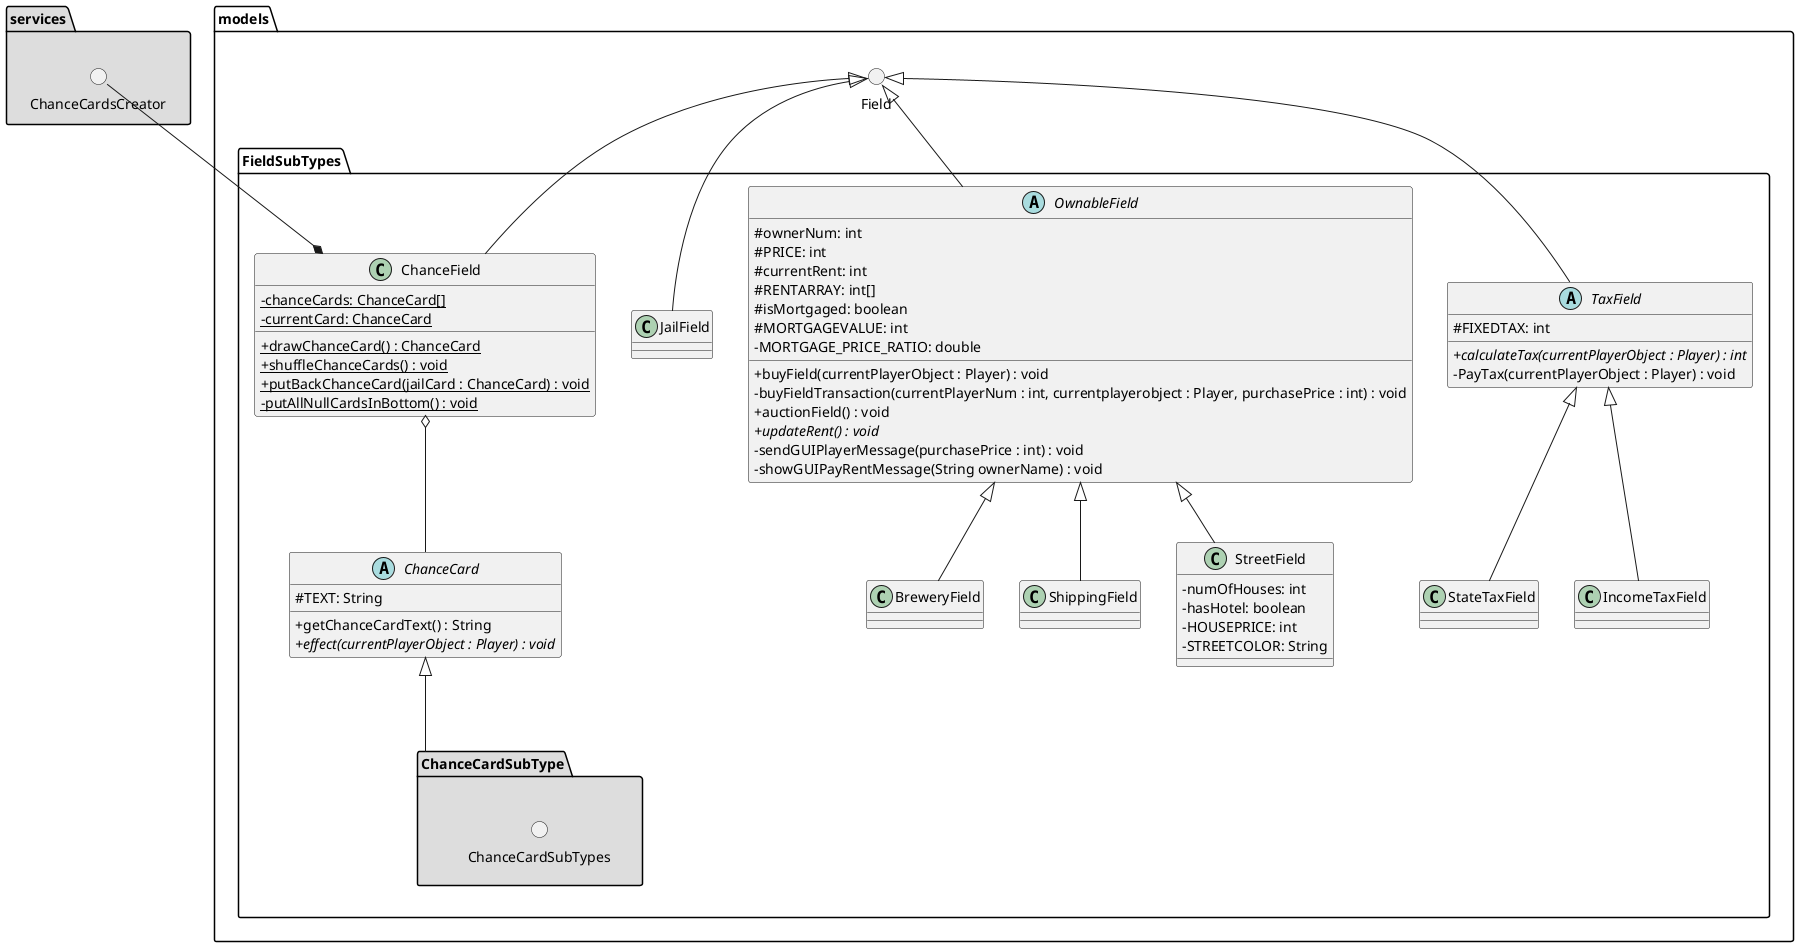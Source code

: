 @startuml
'https://plantuml.com/class-diagram


skinparam classAttributeIconSize 0

skinparam ParticipantPadding 30


package  services #DDDDDD {
() ChanceCardsCreator
}

package models {
() Field

package FieldSubTypes {


class ChanceField {
    {static}-chanceCards: ChanceCard[]
    {static}-currentCard: ChanceCard

    {static}+drawChanceCard() : ChanceCard
    {static}+shuffleChanceCards() : void
    {static}+putBackChanceCard(jailCard : ChanceCard) : void
    {static}-putAllNullCardsInBottom() : void
}
abstract class ChanceCard {
#TEXT: String
+getChanceCardText() : String
{abstract}+effect(currentPlayerObject : Player) : void
}

package ChanceCardSubType #DDDDDD {

() ChanceCardSubTypes



}


abstract class OwnableField {
        #ownerNum: int
        #PRICE: int
        #currentRent: int
        #RENTARRAY: int[]
        #isMortgaged: boolean
        #MORTGAGEVALUE: int
        -MORTGAGE_PRICE_RATIO: double

        +buyField(currentPlayerObject : Player) : void
        -buyFieldTransaction(currentPlayerNum : int, currentplayerobject : Player, purchasePrice : int) : void
        +auctionField() : void
        {abstract}+updateRent() : void
        -sendGUIPlayerMessage(purchasePrice : int) : void
        -showGUIPayRentMessage(String ownerName) : void

}

class StreetField {
    -numOfHouses: int
    -hasHotel: boolean
    -HOUSEPRICE: int
    -STREETCOLOR: String

}

class BreweryField {

}

class ShippingField {

}


class JailField {

}

abstract class TaxField {
    #FIXEDTAX: int

    {abstract}+calculateTax(currentPlayerObject : Player) : int
    -PayTax(currentPlayerObject : Player) : void
}

class StateTaxField {

}

class IncomeTaxField {

}

}

}


ChanceCardsCreator --* ChanceField
ChanceField o-- ChanceCard
ChanceCard <|--- ChanceCardSubType
OwnableField <|-- StreetField
Field <|-- ChanceField
Field <|-- JailField
Field <|-- TaxField
Field <|-- OwnableField
OwnableField <|-- BreweryField
OwnableField <|-- ShippingField
TaxField <|-- StateTaxField
TaxField <|-- IncomeTaxField

@enduml